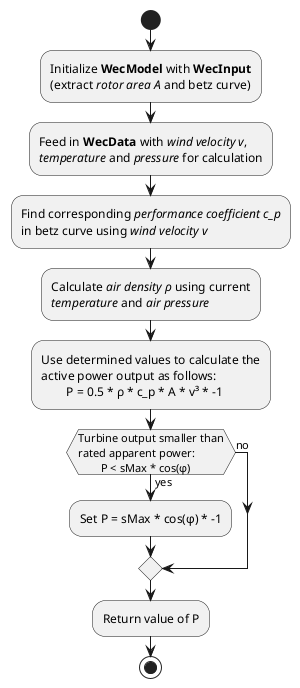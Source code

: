@startuml
start
:Initialize **WecModel** with **WecInput**
(extract //rotor area A// and betz curve);

:Feed in **WecData** with //wind velocity v//,
//temperature// and //pressure// for calculation;

:Find corresponding //performance coefficient c_p//
in betz curve using //wind velocity v//;

:Calculate //air density ρ// using current
//temperature// and //air pressure//;

:Use determined values to calculate the
active power output as follows:
        P = 0.5 * ρ * c_p * A * v³ * -1;

if(Turbine output smaller than\nrated apparent power:
        P < sMax * cos(φ)) then (yes)
:Set P = sMax * cos(φ) * -1;
else (no)
endif
:Return value of P;
stop
@enduml